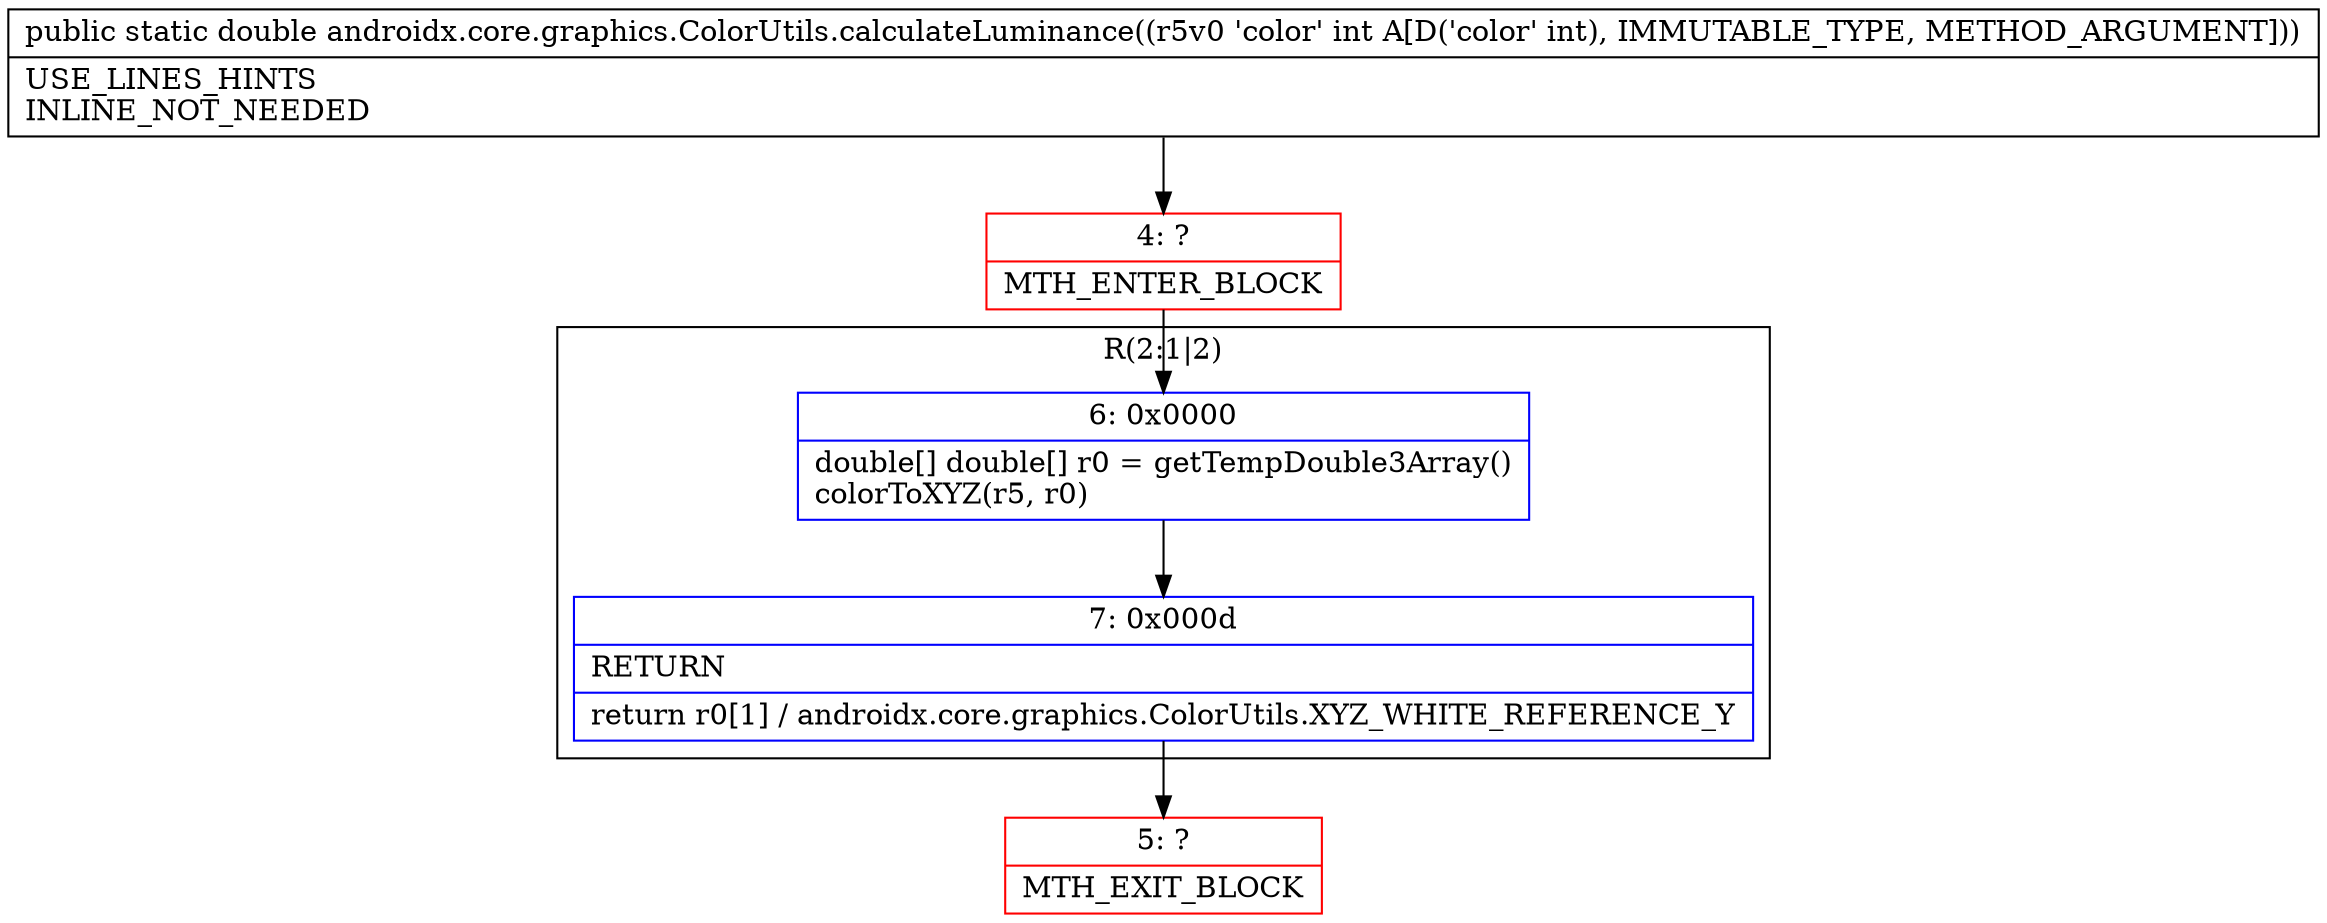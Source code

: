digraph "CFG forandroidx.core.graphics.ColorUtils.calculateLuminance(I)D" {
subgraph cluster_Region_1556811295 {
label = "R(2:1|2)";
node [shape=record,color=blue];
Node_6 [shape=record,label="{6\:\ 0x0000|double[] double[] r0 = getTempDouble3Array()\lcolorToXYZ(r5, r0)\l}"];
Node_7 [shape=record,label="{7\:\ 0x000d|RETURN\l|return r0[1] \/ androidx.core.graphics.ColorUtils.XYZ_WHITE_REFERENCE_Y\l}"];
}
Node_4 [shape=record,color=red,label="{4\:\ ?|MTH_ENTER_BLOCK\l}"];
Node_5 [shape=record,color=red,label="{5\:\ ?|MTH_EXIT_BLOCK\l}"];
MethodNode[shape=record,label="{public static double androidx.core.graphics.ColorUtils.calculateLuminance((r5v0 'color' int A[D('color' int), IMMUTABLE_TYPE, METHOD_ARGUMENT]))  | USE_LINES_HINTS\lINLINE_NOT_NEEDED\l}"];
MethodNode -> Node_4;Node_6 -> Node_7;
Node_7 -> Node_5;
Node_4 -> Node_6;
}

